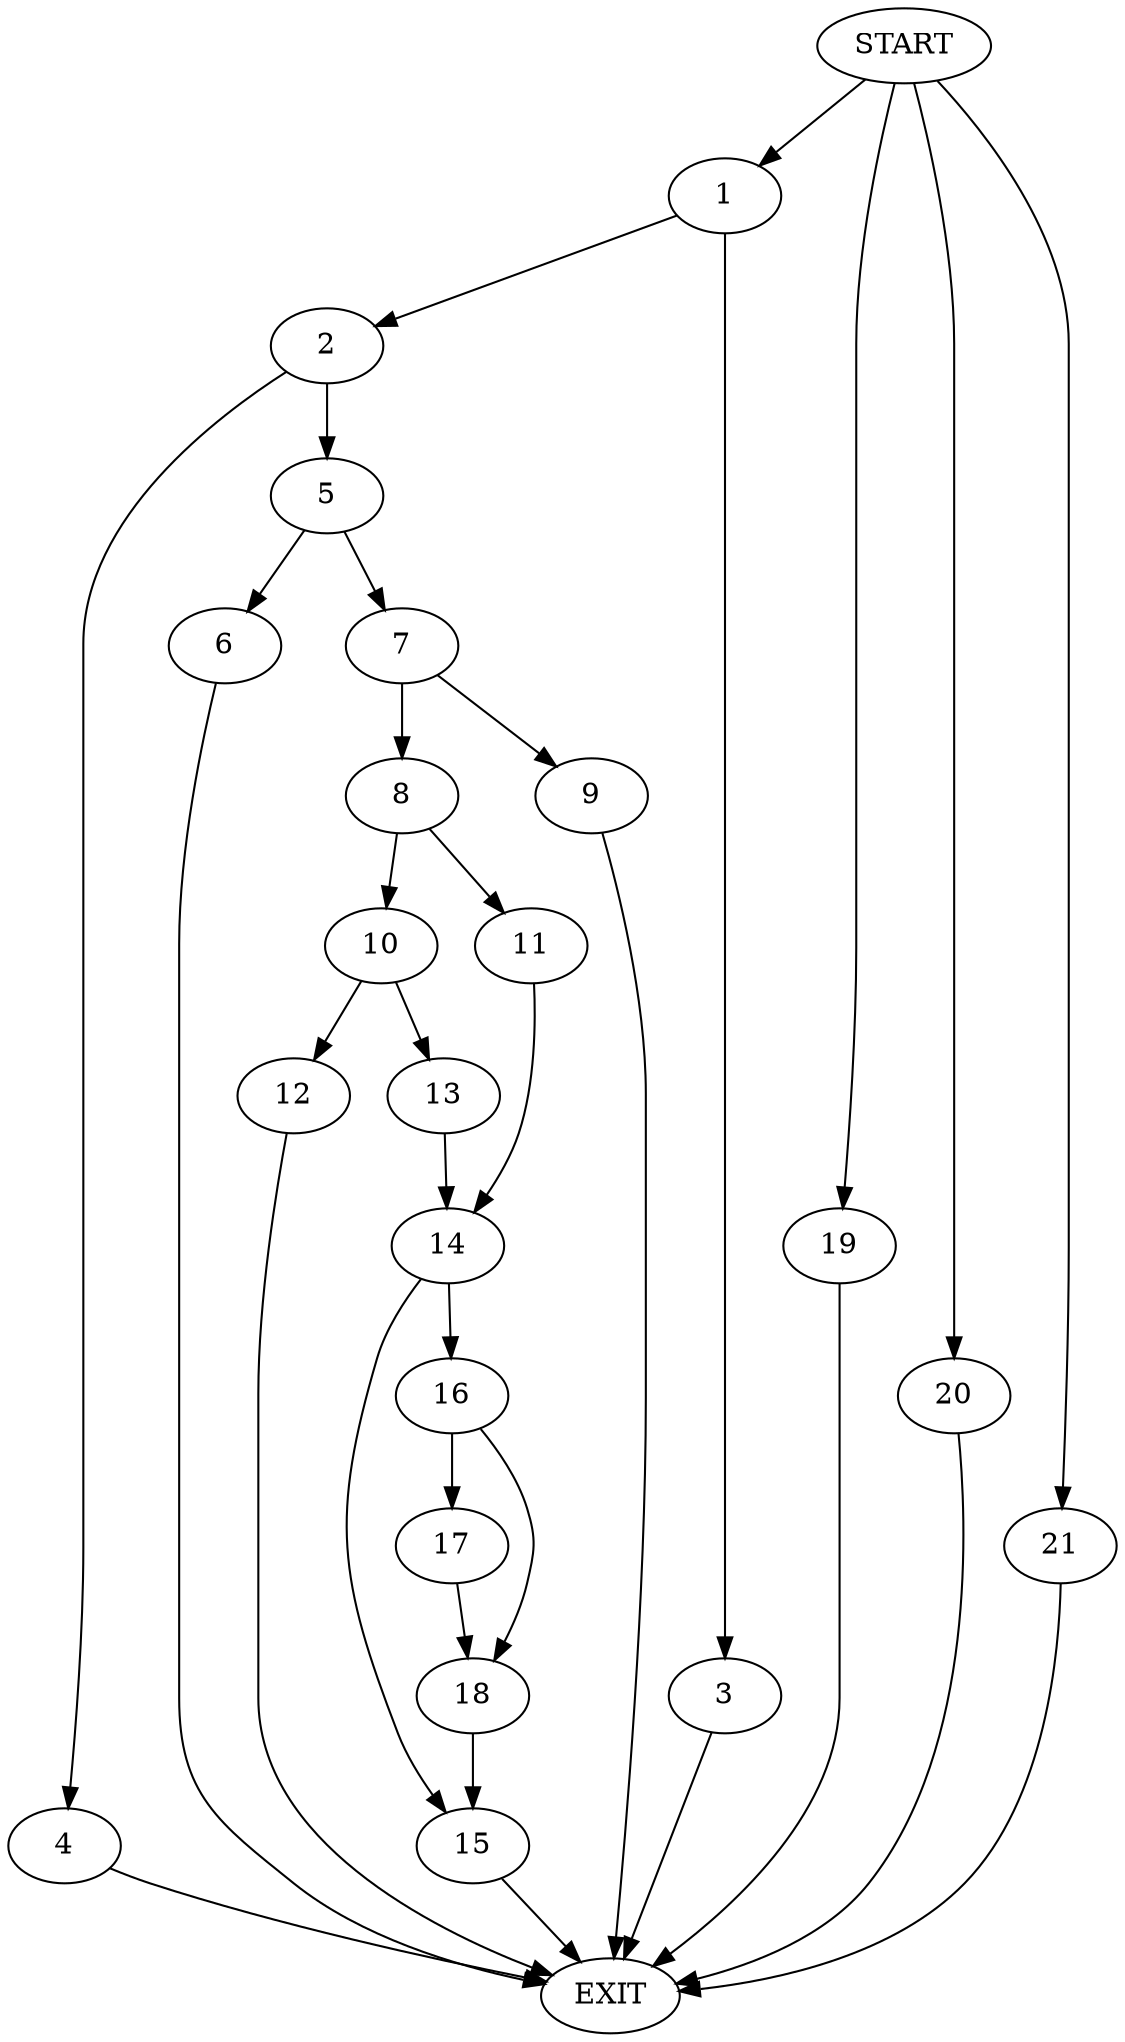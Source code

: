 digraph {
0 [label="START"]
22 [label="EXIT"]
0 -> 1
1 -> 2
1 -> 3
3 -> 22
2 -> 4
2 -> 5
5 -> 6
5 -> 7
4 -> 22
7 -> 8
7 -> 9
6 -> 22
9 -> 22
8 -> 10
8 -> 11
10 -> 12
10 -> 13
11 -> 14
14 -> 15
14 -> 16
13 -> 14
12 -> 22
15 -> 22
16 -> 17
16 -> 18
17 -> 18
18 -> 15
0 -> 19
19 -> 22
0 -> 20
20 -> 22
0 -> 21
21 -> 22
}
